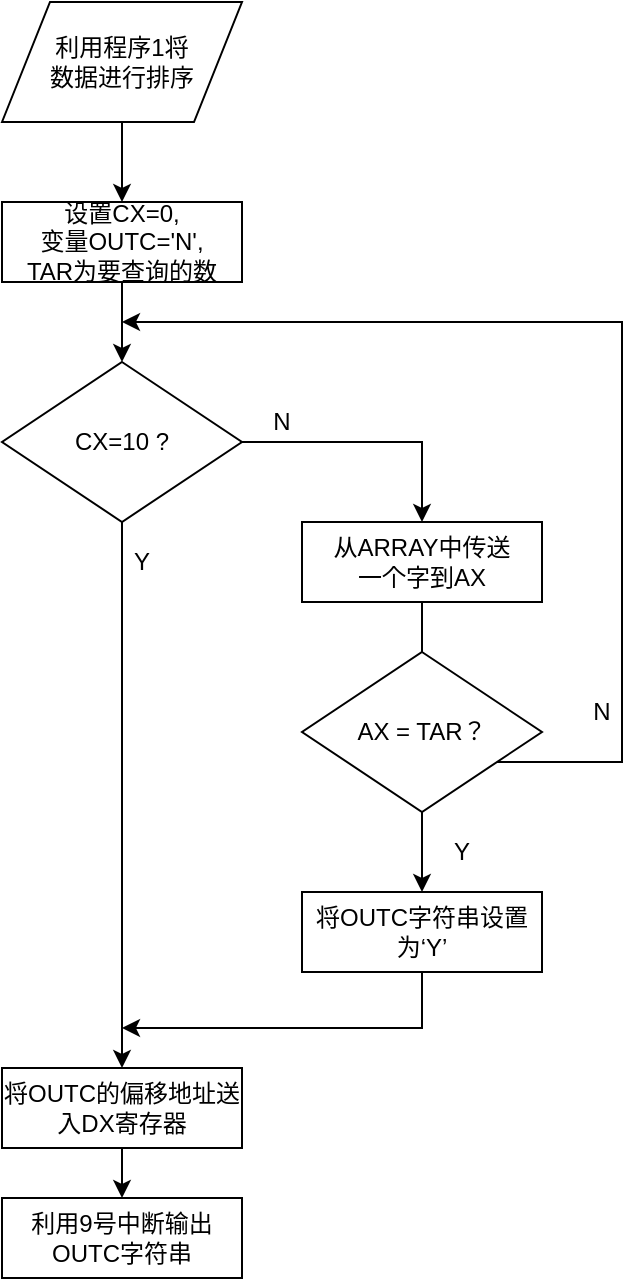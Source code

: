 <mxfile version="13.3.9" type="device"><diagram id="BqOc7YqpodND-gZo0vgG" name="第 1 页"><mxGraphModel dx="509" dy="591" grid="1" gridSize="10" guides="1" tooltips="1" connect="1" arrows="1" fold="1" page="1" pageScale="1" pageWidth="827" pageHeight="1169" math="0" shadow="0"><root><mxCell id="0"/><mxCell id="1" parent="0"/><mxCell id="HALZ5UI7TLFHxn3zq6a3-3" value="" style="edgeStyle=orthogonalEdgeStyle;rounded=0;orthogonalLoop=1;jettySize=auto;html=1;exitX=0.5;exitY=1;exitDx=0;exitDy=0;" edge="1" parent="1" source="HALZ5UI7TLFHxn3zq6a3-1"><mxGeometry relative="1" as="geometry"><mxPoint x="300" y="200" as="targetPoint"/></mxGeometry></mxCell><mxCell id="HALZ5UI7TLFHxn3zq6a3-1" value="利用程序1将&lt;br&gt;数据进行排序" style="shape=parallelogram;perimeter=parallelogramPerimeter;whiteSpace=wrap;html=1;" vertex="1" parent="1"><mxGeometry x="240" y="100" width="120" height="60" as="geometry"/></mxCell><mxCell id="HALZ5UI7TLFHxn3zq6a3-6" value="" style="edgeStyle=orthogonalEdgeStyle;rounded=0;orthogonalLoop=1;jettySize=auto;html=1;entryX=0.5;entryY=0;entryDx=0;entryDy=0;" edge="1" parent="1" source="HALZ5UI7TLFHxn3zq6a3-4" target="HALZ5UI7TLFHxn3zq6a3-7"><mxGeometry relative="1" as="geometry"><mxPoint x="300" y="280" as="targetPoint"/></mxGeometry></mxCell><mxCell id="HALZ5UI7TLFHxn3zq6a3-4" value="设置CX=0,&lt;br&gt;变量OUTC='N',&lt;br&gt;TAR为要查询的数" style="rounded=0;whiteSpace=wrap;html=1;" vertex="1" parent="1"><mxGeometry x="240" y="200" width="120" height="40" as="geometry"/></mxCell><mxCell id="HALZ5UI7TLFHxn3zq6a3-9" value="" style="edgeStyle=orthogonalEdgeStyle;rounded=0;orthogonalLoop=1;jettySize=auto;html=1;entryX=0.5;entryY=0;entryDx=0;entryDy=0;" edge="1" parent="1" source="HALZ5UI7TLFHxn3zq6a3-7" target="HALZ5UI7TLFHxn3zq6a3-19"><mxGeometry relative="1" as="geometry"><mxPoint x="440" y="320" as="targetPoint"/></mxGeometry></mxCell><mxCell id="HALZ5UI7TLFHxn3zq6a3-11" value="" style="edgeStyle=orthogonalEdgeStyle;rounded=0;orthogonalLoop=1;jettySize=auto;html=1;entryX=0.5;entryY=0;entryDx=0;entryDy=0;" edge="1" parent="1" source="HALZ5UI7TLFHxn3zq6a3-7" target="HALZ5UI7TLFHxn3zq6a3-15"><mxGeometry relative="1" as="geometry"><mxPoint x="300" y="410" as="targetPoint"/></mxGeometry></mxCell><mxCell id="HALZ5UI7TLFHxn3zq6a3-7" value="CX=10 ?" style="rhombus;whiteSpace=wrap;html=1;" vertex="1" parent="1"><mxGeometry x="240" y="280" width="120" height="80" as="geometry"/></mxCell><mxCell id="HALZ5UI7TLFHxn3zq6a3-12" value="Y" style="text;html=1;strokeColor=none;fillColor=none;align=center;verticalAlign=middle;whiteSpace=wrap;rounded=0;" vertex="1" parent="1"><mxGeometry x="290" y="370" width="40" height="20" as="geometry"/></mxCell><mxCell id="HALZ5UI7TLFHxn3zq6a3-13" value="N" style="text;html=1;strokeColor=none;fillColor=none;align=center;verticalAlign=middle;whiteSpace=wrap;rounded=0;" vertex="1" parent="1"><mxGeometry x="360" y="300" width="40" height="20" as="geometry"/></mxCell><mxCell id="HALZ5UI7TLFHxn3zq6a3-17" value="" style="edgeStyle=orthogonalEdgeStyle;rounded=0;orthogonalLoop=1;jettySize=auto;html=1;" edge="1" parent="1" source="HALZ5UI7TLFHxn3zq6a3-15" target="HALZ5UI7TLFHxn3zq6a3-16"><mxGeometry relative="1" as="geometry"/></mxCell><mxCell id="HALZ5UI7TLFHxn3zq6a3-15" value="将OUTC的偏移地址送入DX寄存器" style="rounded=0;whiteSpace=wrap;html=1;" vertex="1" parent="1"><mxGeometry x="240" y="633" width="120" height="40" as="geometry"/></mxCell><mxCell id="HALZ5UI7TLFHxn3zq6a3-16" value="利用9号中断输出OUTC字符串" style="rounded=0;whiteSpace=wrap;html=1;" vertex="1" parent="1"><mxGeometry x="240" y="698" width="120" height="40" as="geometry"/></mxCell><mxCell id="HALZ5UI7TLFHxn3zq6a3-21" value="" style="edgeStyle=orthogonalEdgeStyle;rounded=0;orthogonalLoop=1;jettySize=auto;html=1;" edge="1" parent="1" source="HALZ5UI7TLFHxn3zq6a3-19"><mxGeometry relative="1" as="geometry"><mxPoint x="450" y="460" as="targetPoint"/></mxGeometry></mxCell><mxCell id="HALZ5UI7TLFHxn3zq6a3-19" value="从ARRAY中传送&lt;br&gt;一个字到AX" style="rounded=0;whiteSpace=wrap;html=1;" vertex="1" parent="1"><mxGeometry x="390" y="360" width="120" height="40" as="geometry"/></mxCell><mxCell id="HALZ5UI7TLFHxn3zq6a3-24" value="" style="edgeStyle=orthogonalEdgeStyle;rounded=0;orthogonalLoop=1;jettySize=auto;html=1;" edge="1" parent="1" source="HALZ5UI7TLFHxn3zq6a3-22"><mxGeometry relative="1" as="geometry"><mxPoint x="300" y="260" as="targetPoint"/><Array as="points"><mxPoint x="550" y="480"/><mxPoint x="550" y="260"/></Array></mxGeometry></mxCell><mxCell id="HALZ5UI7TLFHxn3zq6a3-28" value="" style="edgeStyle=orthogonalEdgeStyle;rounded=0;orthogonalLoop=1;jettySize=auto;html=1;entryX=0.5;entryY=0;entryDx=0;entryDy=0;" edge="1" parent="1" source="HALZ5UI7TLFHxn3zq6a3-22" target="HALZ5UI7TLFHxn3zq6a3-29"><mxGeometry relative="1" as="geometry"><mxPoint x="450" y="585" as="targetPoint"/></mxGeometry></mxCell><mxCell id="HALZ5UI7TLFHxn3zq6a3-22" value="AX = TAR？" style="rhombus;whiteSpace=wrap;html=1;" vertex="1" parent="1"><mxGeometry x="390" y="425" width="120" height="80" as="geometry"/></mxCell><mxCell id="HALZ5UI7TLFHxn3zq6a3-25" value="N" style="text;html=1;strokeColor=none;fillColor=none;align=center;verticalAlign=middle;whiteSpace=wrap;rounded=0;" vertex="1" parent="1"><mxGeometry x="520" y="445" width="40" height="20" as="geometry"/></mxCell><mxCell id="HALZ5UI7TLFHxn3zq6a3-26" value="Y" style="text;html=1;strokeColor=none;fillColor=none;align=center;verticalAlign=middle;whiteSpace=wrap;rounded=0;" vertex="1" parent="1"><mxGeometry x="450" y="515" width="40" height="20" as="geometry"/></mxCell><mxCell id="HALZ5UI7TLFHxn3zq6a3-31" value="" style="edgeStyle=orthogonalEdgeStyle;rounded=0;orthogonalLoop=1;jettySize=auto;html=1;" edge="1" parent="1"><mxGeometry relative="1" as="geometry"><mxPoint x="450" y="578" as="sourcePoint"/><mxPoint x="300" y="613" as="targetPoint"/><Array as="points"><mxPoint x="450" y="613"/><mxPoint x="300" y="613"/></Array></mxGeometry></mxCell><mxCell id="HALZ5UI7TLFHxn3zq6a3-29" value="将OUTC字符串设置为‘Y’" style="rounded=0;whiteSpace=wrap;html=1;" vertex="1" parent="1"><mxGeometry x="390" y="545" width="120" height="40" as="geometry"/></mxCell></root></mxGraphModel></diagram></mxfile>